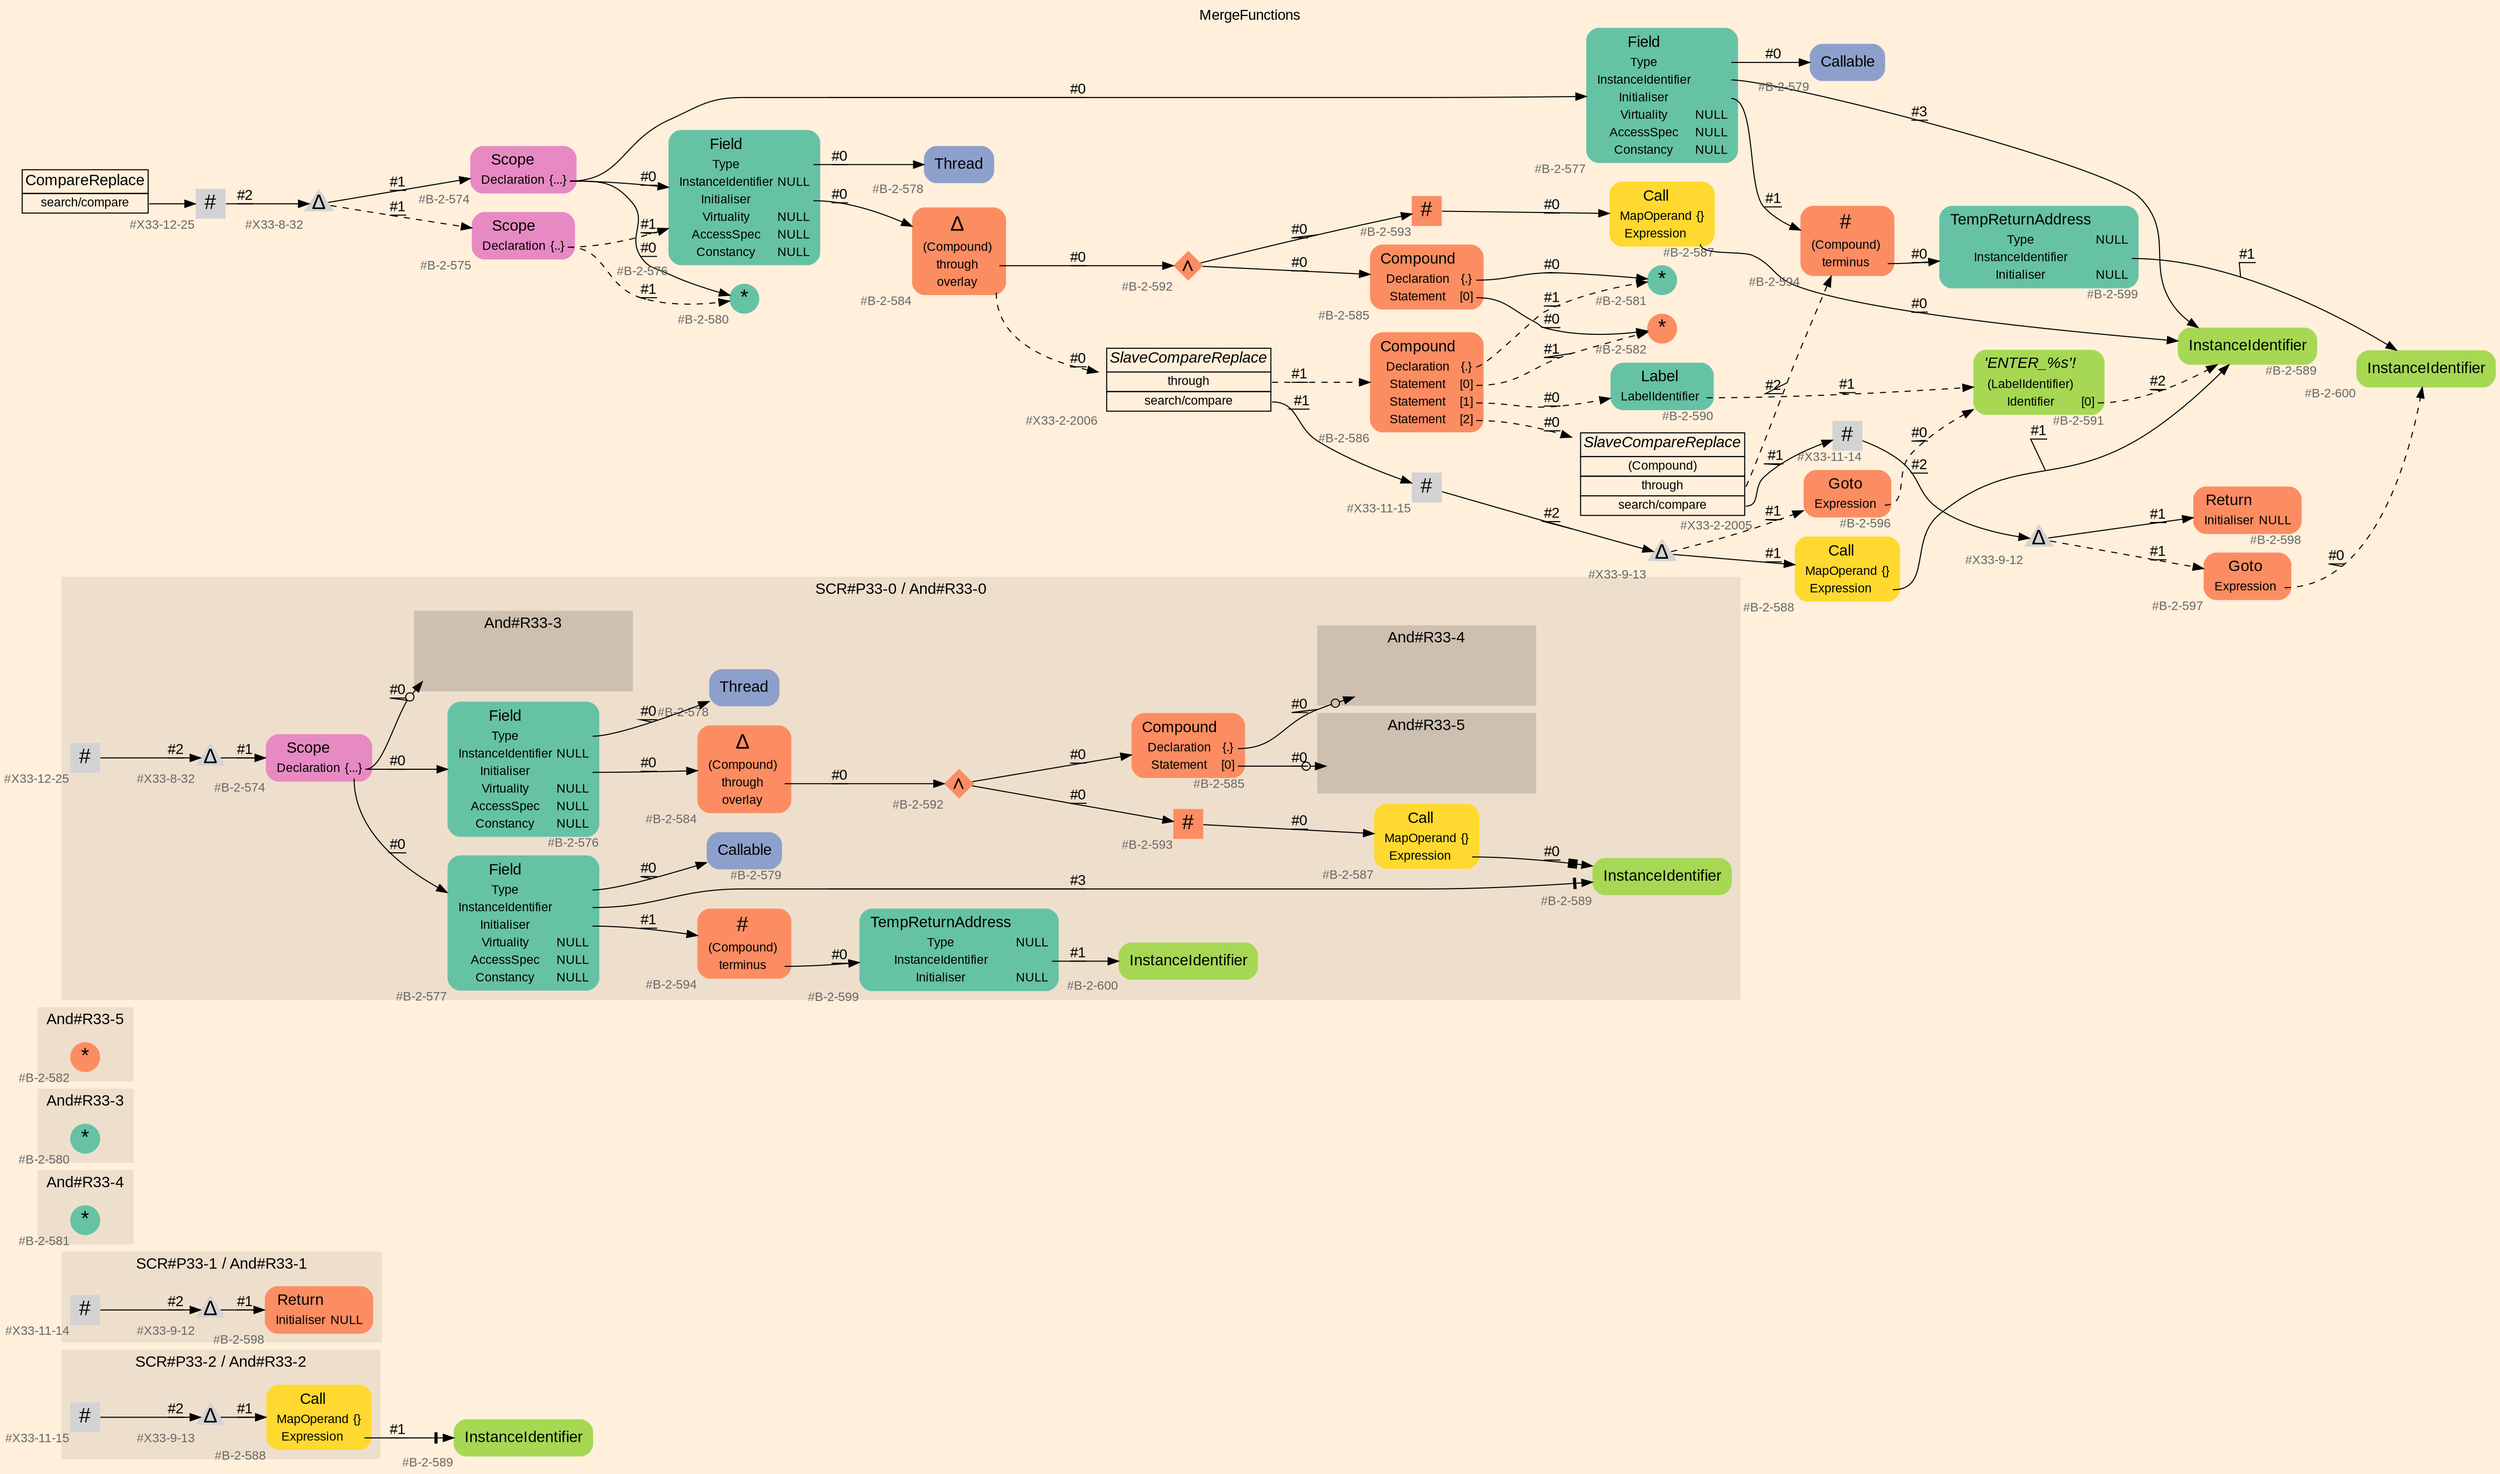 digraph "MergeFunctions" {
label = "MergeFunctions"
labelloc = t
graph [
    rankdir = "LR"
    ranksep = 0.3
    bgcolor = antiquewhite1
    color = black
    fontcolor = black
    fontname = "Arial"
];
node [
    fontname = "Arial"
];
edge [
    fontname = "Arial"
];

// -------------------- figure And#R33-2 --------------------
// -------- region And#R33-2 ----------
subgraph "clusterAnd#R33-2" {
    label = "SCR#P33-2 / And#R33-2"
    style = "filled"
    color = antiquewhite2
    fontsize = "15"
    // -------- block And#R33-2/#X33-11-15 ----------
    "And#R33-2/#X33-11-15" [
        xlabel = "#X33-11-15"
        fontsize = "12"
        fontcolor = grey40
        shape = "square"
        label = <<FONT COLOR="black" POINT-SIZE="20">#</FONT>>
        style = "filled"
        penwidth = 0.0
        fixedsize = true
        width = 0.4
        height = 0.4
    ];
    
    // -------- block And#R33-2/#X33-9-13 ----------
    "And#R33-2/#X33-9-13" [
        xlabel = "#X33-9-13"
        fontsize = "12"
        fontcolor = grey40
        shape = "triangle"
        label = <<FONT COLOR="black" POINT-SIZE="20">Δ</FONT>>
        style = "filled"
        penwidth = 0.0
        fixedsize = true
        width = 0.4
        height = 0.4
    ];
    
    // -------- block And#R33-2/#B-2-588 ----------
    "And#R33-2/#B-2-588" [
        fillcolor = "/set28/6"
        xlabel = "#B-2-588"
        fontsize = "12"
        fontcolor = grey40
        shape = "plaintext"
        label = <<TABLE BORDER="0" CELLBORDER="0" CELLSPACING="0">
         <TR><TD><FONT COLOR="black" POINT-SIZE="15">Call</FONT></TD></TR>
         <TR><TD><FONT COLOR="black" POINT-SIZE="12">MapOperand</FONT></TD><TD PORT="port0"><FONT COLOR="black" POINT-SIZE="12">{}</FONT></TD></TR>
         <TR><TD><FONT COLOR="black" POINT-SIZE="12">Expression</FONT></TD><TD PORT="port1"></TD></TR>
        </TABLE>>
        style = "rounded,filled"
    ];
    
}

// -------- block And#R33-2/#B-2-589 ----------
"And#R33-2/#B-2-589" [
    fillcolor = "/set28/5"
    xlabel = "#B-2-589"
    fontsize = "12"
    fontcolor = grey40
    shape = "plaintext"
    label = <<TABLE BORDER="0" CELLBORDER="0" CELLSPACING="0">
     <TR><TD><FONT COLOR="black" POINT-SIZE="15">InstanceIdentifier</FONT></TD></TR>
    </TABLE>>
    style = "rounded,filled"
];

"And#R33-2/#X33-11-15" -> "And#R33-2/#X33-9-13" [
    label = "#2"
    decorate = true
    color = black
    fontcolor = black
];

"And#R33-2/#X33-9-13" -> "And#R33-2/#B-2-588" [
    label = "#1"
    decorate = true
    color = black
    fontcolor = black
];

"And#R33-2/#B-2-588":port1 -> "And#R33-2/#B-2-589" [
    arrowhead="normalnonetee"
    label = "#1"
    decorate = true
    color = black
    fontcolor = black
];


// -------------------- figure And#R33-1 --------------------
// -------- region And#R33-1 ----------
subgraph "clusterAnd#R33-1" {
    label = "SCR#P33-1 / And#R33-1"
    style = "filled"
    color = antiquewhite2
    fontsize = "15"
    // -------- block And#R33-1/#X33-11-14 ----------
    "And#R33-1/#X33-11-14" [
        xlabel = "#X33-11-14"
        fontsize = "12"
        fontcolor = grey40
        shape = "square"
        label = <<FONT COLOR="black" POINT-SIZE="20">#</FONT>>
        style = "filled"
        penwidth = 0.0
        fixedsize = true
        width = 0.4
        height = 0.4
    ];
    
    // -------- block And#R33-1/#B-2-598 ----------
    "And#R33-1/#B-2-598" [
        fillcolor = "/set28/2"
        xlabel = "#B-2-598"
        fontsize = "12"
        fontcolor = grey40
        shape = "plaintext"
        label = <<TABLE BORDER="0" CELLBORDER="0" CELLSPACING="0">
         <TR><TD><FONT COLOR="black" POINT-SIZE="15">Return</FONT></TD></TR>
         <TR><TD><FONT COLOR="black" POINT-SIZE="12">Initialiser</FONT></TD><TD PORT="port0"><FONT COLOR="black" POINT-SIZE="12">NULL</FONT></TD></TR>
        </TABLE>>
        style = "rounded,filled"
    ];
    
    // -------- block And#R33-1/#X33-9-12 ----------
    "And#R33-1/#X33-9-12" [
        xlabel = "#X33-9-12"
        fontsize = "12"
        fontcolor = grey40
        shape = "triangle"
        label = <<FONT COLOR="black" POINT-SIZE="20">Δ</FONT>>
        style = "filled"
        penwidth = 0.0
        fixedsize = true
        width = 0.4
        height = 0.4
    ];
    
}

"And#R33-1/#X33-11-14" -> "And#R33-1/#X33-9-12" [
    label = "#2"
    decorate = true
    color = black
    fontcolor = black
];

"And#R33-1/#X33-9-12" -> "And#R33-1/#B-2-598" [
    label = "#1"
    decorate = true
    color = black
    fontcolor = black
];


// -------------------- figure And#R33-4 --------------------
// -------- region And#R33-4 ----------
subgraph "clusterAnd#R33-4" {
    label = "And#R33-4"
    style = "filled"
    color = antiquewhite2
    fontsize = "15"
    // -------- block And#R33-4/#B-2-581 ----------
    "And#R33-4/#B-2-581" [
        fillcolor = "/set28/1"
        xlabel = "#B-2-581"
        fontsize = "12"
        fontcolor = grey40
        shape = "circle"
        label = <<FONT COLOR="black" POINT-SIZE="20">*</FONT>>
        style = "filled"
        penwidth = 0.0
        fixedsize = true
        width = 0.4
        height = 0.4
    ];
    
}


// -------------------- figure And#R33-3 --------------------
// -------- region And#R33-3 ----------
subgraph "clusterAnd#R33-3" {
    label = "And#R33-3"
    style = "filled"
    color = antiquewhite2
    fontsize = "15"
    // -------- block And#R33-3/#B-2-580 ----------
    "And#R33-3/#B-2-580" [
        fillcolor = "/set28/1"
        xlabel = "#B-2-580"
        fontsize = "12"
        fontcolor = grey40
        shape = "circle"
        label = <<FONT COLOR="black" POINT-SIZE="20">*</FONT>>
        style = "filled"
        penwidth = 0.0
        fixedsize = true
        width = 0.4
        height = 0.4
    ];
    
}


// -------------------- figure And#R33-5 --------------------
// -------- region And#R33-5 ----------
subgraph "clusterAnd#R33-5" {
    label = "And#R33-5"
    style = "filled"
    color = antiquewhite2
    fontsize = "15"
    // -------- block And#R33-5/#B-2-582 ----------
    "And#R33-5/#B-2-582" [
        fillcolor = "/set28/2"
        xlabel = "#B-2-582"
        fontsize = "12"
        fontcolor = grey40
        shape = "circle"
        label = <<FONT COLOR="black" POINT-SIZE="20">*</FONT>>
        style = "filled"
        penwidth = 0.0
        fixedsize = true
        width = 0.4
        height = 0.4
    ];
    
}


// -------------------- figure And#R33-0 --------------------
// -------- region And#R33-0 ----------
subgraph "clusterAnd#R33-0" {
    label = "SCR#P33-0 / And#R33-0"
    style = "filled"
    color = antiquewhite2
    fontsize = "15"
    // -------- block And#R33-0/#B-2-584 ----------
    "And#R33-0/#B-2-584" [
        fillcolor = "/set28/2"
        xlabel = "#B-2-584"
        fontsize = "12"
        fontcolor = grey40
        shape = "plaintext"
        label = <<TABLE BORDER="0" CELLBORDER="0" CELLSPACING="0">
         <TR><TD><FONT COLOR="black" POINT-SIZE="20">Δ</FONT></TD></TR>
         <TR><TD><FONT COLOR="black" POINT-SIZE="12">(Compound)</FONT></TD><TD PORT="port0"></TD></TR>
         <TR><TD><FONT COLOR="black" POINT-SIZE="12">through</FONT></TD><TD PORT="port1"></TD></TR>
         <TR><TD><FONT COLOR="black" POINT-SIZE="12">overlay</FONT></TD><TD PORT="port2"></TD></TR>
        </TABLE>>
        style = "rounded,filled"
    ];
    
    // -------- block And#R33-0/#X33-12-25 ----------
    "And#R33-0/#X33-12-25" [
        xlabel = "#X33-12-25"
        fontsize = "12"
        fontcolor = grey40
        shape = "square"
        label = <<FONT COLOR="black" POINT-SIZE="20">#</FONT>>
        style = "filled"
        penwidth = 0.0
        fixedsize = true
        width = 0.4
        height = 0.4
    ];
    
    // -------- block And#R33-0/#B-2-578 ----------
    "And#R33-0/#B-2-578" [
        fillcolor = "/set28/3"
        xlabel = "#B-2-578"
        fontsize = "12"
        fontcolor = grey40
        shape = "plaintext"
        label = <<TABLE BORDER="0" CELLBORDER="0" CELLSPACING="0">
         <TR><TD><FONT COLOR="black" POINT-SIZE="15">Thread</FONT></TD></TR>
        </TABLE>>
        style = "rounded,filled"
    ];
    
    // -------- block And#R33-0/#B-2-574 ----------
    "And#R33-0/#B-2-574" [
        fillcolor = "/set28/4"
        xlabel = "#B-2-574"
        fontsize = "12"
        fontcolor = grey40
        shape = "plaintext"
        label = <<TABLE BORDER="0" CELLBORDER="0" CELLSPACING="0">
         <TR><TD><FONT COLOR="black" POINT-SIZE="15">Scope</FONT></TD></TR>
         <TR><TD><FONT COLOR="black" POINT-SIZE="12">Declaration</FONT></TD><TD PORT="port0"><FONT COLOR="black" POINT-SIZE="12">{...}</FONT></TD></TR>
        </TABLE>>
        style = "rounded,filled"
    ];
    
    // -------- block And#R33-0/#B-2-577 ----------
    "And#R33-0/#B-2-577" [
        fillcolor = "/set28/1"
        xlabel = "#B-2-577"
        fontsize = "12"
        fontcolor = grey40
        shape = "plaintext"
        label = <<TABLE BORDER="0" CELLBORDER="0" CELLSPACING="0">
         <TR><TD><FONT COLOR="black" POINT-SIZE="15">Field</FONT></TD></TR>
         <TR><TD><FONT COLOR="black" POINT-SIZE="12">Type</FONT></TD><TD PORT="port0"></TD></TR>
         <TR><TD><FONT COLOR="black" POINT-SIZE="12">InstanceIdentifier</FONT></TD><TD PORT="port1"></TD></TR>
         <TR><TD><FONT COLOR="black" POINT-SIZE="12">Initialiser</FONT></TD><TD PORT="port2"></TD></TR>
         <TR><TD><FONT COLOR="black" POINT-SIZE="12">Virtuality</FONT></TD><TD PORT="port3"><FONT COLOR="black" POINT-SIZE="12">NULL</FONT></TD></TR>
         <TR><TD><FONT COLOR="black" POINT-SIZE="12">AccessSpec</FONT></TD><TD PORT="port4"><FONT COLOR="black" POINT-SIZE="12">NULL</FONT></TD></TR>
         <TR><TD><FONT COLOR="black" POINT-SIZE="12">Constancy</FONT></TD><TD PORT="port5"><FONT COLOR="black" POINT-SIZE="12">NULL</FONT></TD></TR>
        </TABLE>>
        style = "rounded,filled"
    ];
    
    // -------- block And#R33-0/#B-2-593 ----------
    "And#R33-0/#B-2-593" [
        fillcolor = "/set28/2"
        xlabel = "#B-2-593"
        fontsize = "12"
        fontcolor = grey40
        shape = "square"
        label = <<FONT COLOR="black" POINT-SIZE="20">#</FONT>>
        style = "filled"
        penwidth = 0.0
        fixedsize = true
        width = 0.4
        height = 0.4
    ];
    
    // -------- block And#R33-0/#B-2-600 ----------
    "And#R33-0/#B-2-600" [
        fillcolor = "/set28/5"
        xlabel = "#B-2-600"
        fontsize = "12"
        fontcolor = grey40
        shape = "plaintext"
        label = <<TABLE BORDER="0" CELLBORDER="0" CELLSPACING="0">
         <TR><TD><FONT COLOR="black" POINT-SIZE="15">InstanceIdentifier</FONT></TD></TR>
        </TABLE>>
        style = "rounded,filled"
    ];
    
    // -------- block And#R33-0/#B-2-599 ----------
    "And#R33-0/#B-2-599" [
        fillcolor = "/set28/1"
        xlabel = "#B-2-599"
        fontsize = "12"
        fontcolor = grey40
        shape = "plaintext"
        label = <<TABLE BORDER="0" CELLBORDER="0" CELLSPACING="0">
         <TR><TD><FONT COLOR="black" POINT-SIZE="15">TempReturnAddress</FONT></TD></TR>
         <TR><TD><FONT COLOR="black" POINT-SIZE="12">Type</FONT></TD><TD PORT="port0"><FONT COLOR="black" POINT-SIZE="12">NULL</FONT></TD></TR>
         <TR><TD><FONT COLOR="black" POINT-SIZE="12">InstanceIdentifier</FONT></TD><TD PORT="port1"></TD></TR>
         <TR><TD><FONT COLOR="black" POINT-SIZE="12">Initialiser</FONT></TD><TD PORT="port2"><FONT COLOR="black" POINT-SIZE="12">NULL</FONT></TD></TR>
        </TABLE>>
        style = "rounded,filled"
    ];
    
    // -------- block And#R33-0/#B-2-587 ----------
    "And#R33-0/#B-2-587" [
        fillcolor = "/set28/6"
        xlabel = "#B-2-587"
        fontsize = "12"
        fontcolor = grey40
        shape = "plaintext"
        label = <<TABLE BORDER="0" CELLBORDER="0" CELLSPACING="0">
         <TR><TD><FONT COLOR="black" POINT-SIZE="15">Call</FONT></TD></TR>
         <TR><TD><FONT COLOR="black" POINT-SIZE="12">MapOperand</FONT></TD><TD PORT="port0"><FONT COLOR="black" POINT-SIZE="12">{}</FONT></TD></TR>
         <TR><TD><FONT COLOR="black" POINT-SIZE="12">Expression</FONT></TD><TD PORT="port1"></TD></TR>
        </TABLE>>
        style = "rounded,filled"
    ];
    
    // -------- block And#R33-0/#B-2-592 ----------
    "And#R33-0/#B-2-592" [
        fillcolor = "/set28/2"
        xlabel = "#B-2-592"
        fontsize = "12"
        fontcolor = grey40
        shape = "diamond"
        label = <<FONT COLOR="black" POINT-SIZE="20">∧</FONT>>
        style = "filled"
        penwidth = 0.0
        fixedsize = true
        width = 0.4
        height = 0.4
    ];
    
    // -------- block And#R33-0/#B-2-594 ----------
    "And#R33-0/#B-2-594" [
        fillcolor = "/set28/2"
        xlabel = "#B-2-594"
        fontsize = "12"
        fontcolor = grey40
        shape = "plaintext"
        label = <<TABLE BORDER="0" CELLBORDER="0" CELLSPACING="0">
         <TR><TD><FONT COLOR="black" POINT-SIZE="20">#</FONT></TD></TR>
         <TR><TD><FONT COLOR="black" POINT-SIZE="12">(Compound)</FONT></TD><TD PORT="port0"></TD></TR>
         <TR><TD><FONT COLOR="black" POINT-SIZE="12">terminus</FONT></TD><TD PORT="port1"></TD></TR>
        </TABLE>>
        style = "rounded,filled"
    ];
    
    // -------- block And#R33-0/#B-2-576 ----------
    "And#R33-0/#B-2-576" [
        fillcolor = "/set28/1"
        xlabel = "#B-2-576"
        fontsize = "12"
        fontcolor = grey40
        shape = "plaintext"
        label = <<TABLE BORDER="0" CELLBORDER="0" CELLSPACING="0">
         <TR><TD><FONT COLOR="black" POINT-SIZE="15">Field</FONT></TD></TR>
         <TR><TD><FONT COLOR="black" POINT-SIZE="12">Type</FONT></TD><TD PORT="port0"></TD></TR>
         <TR><TD><FONT COLOR="black" POINT-SIZE="12">InstanceIdentifier</FONT></TD><TD PORT="port1"><FONT COLOR="black" POINT-SIZE="12">NULL</FONT></TD></TR>
         <TR><TD><FONT COLOR="black" POINT-SIZE="12">Initialiser</FONT></TD><TD PORT="port2"></TD></TR>
         <TR><TD><FONT COLOR="black" POINT-SIZE="12">Virtuality</FONT></TD><TD PORT="port3"><FONT COLOR="black" POINT-SIZE="12">NULL</FONT></TD></TR>
         <TR><TD><FONT COLOR="black" POINT-SIZE="12">AccessSpec</FONT></TD><TD PORT="port4"><FONT COLOR="black" POINT-SIZE="12">NULL</FONT></TD></TR>
         <TR><TD><FONT COLOR="black" POINT-SIZE="12">Constancy</FONT></TD><TD PORT="port5"><FONT COLOR="black" POINT-SIZE="12">NULL</FONT></TD></TR>
        </TABLE>>
        style = "rounded,filled"
    ];
    
    // -------- block And#R33-0/#X33-8-32 ----------
    "And#R33-0/#X33-8-32" [
        xlabel = "#X33-8-32"
        fontsize = "12"
        fontcolor = grey40
        shape = "triangle"
        label = <<FONT COLOR="black" POINT-SIZE="20">Δ</FONT>>
        style = "filled"
        penwidth = 0.0
        fixedsize = true
        width = 0.4
        height = 0.4
    ];
    
    // -------- block And#R33-0/#B-2-585 ----------
    "And#R33-0/#B-2-585" [
        fillcolor = "/set28/2"
        xlabel = "#B-2-585"
        fontsize = "12"
        fontcolor = grey40
        shape = "plaintext"
        label = <<TABLE BORDER="0" CELLBORDER="0" CELLSPACING="0">
         <TR><TD><FONT COLOR="black" POINT-SIZE="15">Compound</FONT></TD></TR>
         <TR><TD><FONT COLOR="black" POINT-SIZE="12">Declaration</FONT></TD><TD PORT="port0"><FONT COLOR="black" POINT-SIZE="12">{.}</FONT></TD></TR>
         <TR><TD><FONT COLOR="black" POINT-SIZE="12">Statement</FONT></TD><TD PORT="port1"><FONT COLOR="black" POINT-SIZE="12">[0]</FONT></TD></TR>
        </TABLE>>
        style = "rounded,filled"
    ];
    
    // -------- block And#R33-0/#B-2-589 ----------
    "And#R33-0/#B-2-589" [
        fillcolor = "/set28/5"
        xlabel = "#B-2-589"
        fontsize = "12"
        fontcolor = grey40
        shape = "plaintext"
        label = <<TABLE BORDER="0" CELLBORDER="0" CELLSPACING="0">
         <TR><TD><FONT COLOR="black" POINT-SIZE="15">InstanceIdentifier</FONT></TD></TR>
        </TABLE>>
        style = "rounded,filled"
    ];
    
    // -------- block And#R33-0/#B-2-579 ----------
    "And#R33-0/#B-2-579" [
        fillcolor = "/set28/3"
        xlabel = "#B-2-579"
        fontsize = "12"
        fontcolor = grey40
        shape = "plaintext"
        label = <<TABLE BORDER="0" CELLBORDER="0" CELLSPACING="0">
         <TR><TD><FONT COLOR="black" POINT-SIZE="15">Callable</FONT></TD></TR>
        </TABLE>>
        style = "rounded,filled"
    ];
    
    // -------- region And#R33-0/And#R33-3 ----------
    subgraph "clusterAnd#R33-0/And#R33-3" {
        label = "And#R33-3"
        style = "filled"
        color = antiquewhite3
        fontsize = "15"
        // -------- block And#R33-0/And#R33-3/#B-2-580 ----------
        "And#R33-0/And#R33-3/#B-2-580" [
            fillcolor = "/set28/1"
            xlabel = "#B-2-580"
            fontsize = "12"
            fontcolor = grey40
            shape = "none"
            style = "invisible"
        ];
        
    }
    
    // -------- region And#R33-0/And#R33-4 ----------
    subgraph "clusterAnd#R33-0/And#R33-4" {
        label = "And#R33-4"
        style = "filled"
        color = antiquewhite3
        fontsize = "15"
        // -------- block And#R33-0/And#R33-4/#B-2-581 ----------
        "And#R33-0/And#R33-4/#B-2-581" [
            fillcolor = "/set28/1"
            xlabel = "#B-2-581"
            fontsize = "12"
            fontcolor = grey40
            shape = "none"
            style = "invisible"
        ];
        
    }
    
    // -------- region And#R33-0/And#R33-5 ----------
    subgraph "clusterAnd#R33-0/And#R33-5" {
        label = "And#R33-5"
        style = "filled"
        color = antiquewhite3
        fontsize = "15"
        // -------- block And#R33-0/And#R33-5/#B-2-582 ----------
        "And#R33-0/And#R33-5/#B-2-582" [
            fillcolor = "/set28/2"
            xlabel = "#B-2-582"
            fontsize = "12"
            fontcolor = grey40
            shape = "none"
            style = "invisible"
        ];
        
    }
    
}

"And#R33-0/#B-2-584":port1 -> "And#R33-0/#B-2-592" [
    label = "#0"
    decorate = true
    color = black
    fontcolor = black
];

"And#R33-0/#X33-12-25" -> "And#R33-0/#X33-8-32" [
    label = "#2"
    decorate = true
    color = black
    fontcolor = black
];

"And#R33-0/#B-2-574":port0 -> "And#R33-0/And#R33-3/#B-2-580" [
    arrowhead="normalnoneodot"
    label = "#0"
    decorate = true
    color = black
    fontcolor = black
];

"And#R33-0/#B-2-574":port0 -> "And#R33-0/#B-2-576" [
    label = "#0"
    decorate = true
    color = black
    fontcolor = black
];

"And#R33-0/#B-2-574":port0 -> "And#R33-0/#B-2-577" [
    label = "#0"
    decorate = true
    color = black
    fontcolor = black
];

"And#R33-0/#B-2-577":port0 -> "And#R33-0/#B-2-579" [
    label = "#0"
    decorate = true
    color = black
    fontcolor = black
];

"And#R33-0/#B-2-577":port1 -> "And#R33-0/#B-2-589" [
    arrowhead="normalnonetee"
    label = "#3"
    decorate = true
    color = black
    fontcolor = black
];

"And#R33-0/#B-2-577":port2 -> "And#R33-0/#B-2-594" [
    label = "#1"
    decorate = true
    color = black
    fontcolor = black
];

"And#R33-0/#B-2-593" -> "And#R33-0/#B-2-587" [
    label = "#0"
    decorate = true
    color = black
    fontcolor = black
];

"And#R33-0/#B-2-599":port1 -> "And#R33-0/#B-2-600" [
    label = "#1"
    decorate = true
    color = black
    fontcolor = black
];

"And#R33-0/#B-2-587":port1 -> "And#R33-0/#B-2-589" [
    arrowhead="normalnonebox"
    label = "#0"
    decorate = true
    color = black
    fontcolor = black
];

"And#R33-0/#B-2-592" -> "And#R33-0/#B-2-585" [
    label = "#0"
    decorate = true
    color = black
    fontcolor = black
];

"And#R33-0/#B-2-592" -> "And#R33-0/#B-2-593" [
    label = "#0"
    decorate = true
    color = black
    fontcolor = black
];

"And#R33-0/#B-2-594":port1 -> "And#R33-0/#B-2-599" [
    label = "#0"
    decorate = true
    color = black
    fontcolor = black
];

"And#R33-0/#B-2-576":port0 -> "And#R33-0/#B-2-578" [
    label = "#0"
    decorate = true
    color = black
    fontcolor = black
];

"And#R33-0/#B-2-576":port2 -> "And#R33-0/#B-2-584" [
    label = "#0"
    decorate = true
    color = black
    fontcolor = black
];

"And#R33-0/#X33-8-32" -> "And#R33-0/#B-2-574" [
    label = "#1"
    decorate = true
    color = black
    fontcolor = black
];

"And#R33-0/#B-2-585":port0 -> "And#R33-0/And#R33-4/#B-2-581" [
    arrowhead="normalnoneodot"
    label = "#0"
    decorate = true
    color = black
    fontcolor = black
];

"And#R33-0/#B-2-585":port1 -> "And#R33-0/And#R33-5/#B-2-582" [
    arrowhead="normalnoneodot"
    label = "#0"
    decorate = true
    color = black
    fontcolor = black
];


// -------------------- transformation figure --------------------
// -------- block CR#X33-10-33 ----------
"CR#X33-10-33" [
    fillcolor = antiquewhite1
    fontsize = "12"
    fontcolor = grey40
    shape = "plaintext"
    label = <<TABLE BORDER="0" CELLBORDER="1" CELLSPACING="0">
     <TR><TD><FONT COLOR="black" POINT-SIZE="15">CompareReplace</FONT></TD></TR>
     <TR><TD PORT="port0"><FONT COLOR="black" POINT-SIZE="12">search/compare</FONT></TD></TR>
    </TABLE>>
    style = "filled"
    color = black
];

// -------- block #X33-12-25 ----------
"#X33-12-25" [
    xlabel = "#X33-12-25"
    fontsize = "12"
    fontcolor = grey40
    shape = "square"
    label = <<FONT COLOR="black" POINT-SIZE="20">#</FONT>>
    style = "filled"
    penwidth = 0.0
    fixedsize = true
    width = 0.4
    height = 0.4
];

// -------- block #X33-8-32 ----------
"#X33-8-32" [
    xlabel = "#X33-8-32"
    fontsize = "12"
    fontcolor = grey40
    shape = "triangle"
    label = <<FONT COLOR="black" POINT-SIZE="20">Δ</FONT>>
    style = "filled"
    penwidth = 0.0
    fixedsize = true
    width = 0.4
    height = 0.4
];

// -------- block #B-2-574 ----------
"#B-2-574" [
    fillcolor = "/set28/4"
    xlabel = "#B-2-574"
    fontsize = "12"
    fontcolor = grey40
    shape = "plaintext"
    label = <<TABLE BORDER="0" CELLBORDER="0" CELLSPACING="0">
     <TR><TD><FONT COLOR="black" POINT-SIZE="15">Scope</FONT></TD></TR>
     <TR><TD><FONT COLOR="black" POINT-SIZE="12">Declaration</FONT></TD><TD PORT="port0"><FONT COLOR="black" POINT-SIZE="12">{...}</FONT></TD></TR>
    </TABLE>>
    style = "rounded,filled"
];

// -------- block #B-2-580 ----------
"#B-2-580" [
    fillcolor = "/set28/1"
    xlabel = "#B-2-580"
    fontsize = "12"
    fontcolor = grey40
    shape = "circle"
    label = <<FONT COLOR="black" POINT-SIZE="20">*</FONT>>
    style = "filled"
    penwidth = 0.0
    fixedsize = true
    width = 0.4
    height = 0.4
];

// -------- block #B-2-576 ----------
"#B-2-576" [
    fillcolor = "/set28/1"
    xlabel = "#B-2-576"
    fontsize = "12"
    fontcolor = grey40
    shape = "plaintext"
    label = <<TABLE BORDER="0" CELLBORDER="0" CELLSPACING="0">
     <TR><TD><FONT COLOR="black" POINT-SIZE="15">Field</FONT></TD></TR>
     <TR><TD><FONT COLOR="black" POINT-SIZE="12">Type</FONT></TD><TD PORT="port0"></TD></TR>
     <TR><TD><FONT COLOR="black" POINT-SIZE="12">InstanceIdentifier</FONT></TD><TD PORT="port1"><FONT COLOR="black" POINT-SIZE="12">NULL</FONT></TD></TR>
     <TR><TD><FONT COLOR="black" POINT-SIZE="12">Initialiser</FONT></TD><TD PORT="port2"></TD></TR>
     <TR><TD><FONT COLOR="black" POINT-SIZE="12">Virtuality</FONT></TD><TD PORT="port3"><FONT COLOR="black" POINT-SIZE="12">NULL</FONT></TD></TR>
     <TR><TD><FONT COLOR="black" POINT-SIZE="12">AccessSpec</FONT></TD><TD PORT="port4"><FONT COLOR="black" POINT-SIZE="12">NULL</FONT></TD></TR>
     <TR><TD><FONT COLOR="black" POINT-SIZE="12">Constancy</FONT></TD><TD PORT="port5"><FONT COLOR="black" POINT-SIZE="12">NULL</FONT></TD></TR>
    </TABLE>>
    style = "rounded,filled"
];

// -------- block #B-2-578 ----------
"#B-2-578" [
    fillcolor = "/set28/3"
    xlabel = "#B-2-578"
    fontsize = "12"
    fontcolor = grey40
    shape = "plaintext"
    label = <<TABLE BORDER="0" CELLBORDER="0" CELLSPACING="0">
     <TR><TD><FONT COLOR="black" POINT-SIZE="15">Thread</FONT></TD></TR>
    </TABLE>>
    style = "rounded,filled"
];

// -------- block #B-2-584 ----------
"#B-2-584" [
    fillcolor = "/set28/2"
    xlabel = "#B-2-584"
    fontsize = "12"
    fontcolor = grey40
    shape = "plaintext"
    label = <<TABLE BORDER="0" CELLBORDER="0" CELLSPACING="0">
     <TR><TD><FONT COLOR="black" POINT-SIZE="20">Δ</FONT></TD></TR>
     <TR><TD><FONT COLOR="black" POINT-SIZE="12">(Compound)</FONT></TD><TD PORT="port0"></TD></TR>
     <TR><TD><FONT COLOR="black" POINT-SIZE="12">through</FONT></TD><TD PORT="port1"></TD></TR>
     <TR><TD><FONT COLOR="black" POINT-SIZE="12">overlay</FONT></TD><TD PORT="port2"></TD></TR>
    </TABLE>>
    style = "rounded,filled"
];

// -------- block #B-2-592 ----------
"#B-2-592" [
    fillcolor = "/set28/2"
    xlabel = "#B-2-592"
    fontsize = "12"
    fontcolor = grey40
    shape = "diamond"
    label = <<FONT COLOR="black" POINT-SIZE="20">∧</FONT>>
    style = "filled"
    penwidth = 0.0
    fixedsize = true
    width = 0.4
    height = 0.4
];

// -------- block #B-2-585 ----------
"#B-2-585" [
    fillcolor = "/set28/2"
    xlabel = "#B-2-585"
    fontsize = "12"
    fontcolor = grey40
    shape = "plaintext"
    label = <<TABLE BORDER="0" CELLBORDER="0" CELLSPACING="0">
     <TR><TD><FONT COLOR="black" POINT-SIZE="15">Compound</FONT></TD></TR>
     <TR><TD><FONT COLOR="black" POINT-SIZE="12">Declaration</FONT></TD><TD PORT="port0"><FONT COLOR="black" POINT-SIZE="12">{.}</FONT></TD></TR>
     <TR><TD><FONT COLOR="black" POINT-SIZE="12">Statement</FONT></TD><TD PORT="port1"><FONT COLOR="black" POINT-SIZE="12">[0]</FONT></TD></TR>
    </TABLE>>
    style = "rounded,filled"
];

// -------- block #B-2-581 ----------
"#B-2-581" [
    fillcolor = "/set28/1"
    xlabel = "#B-2-581"
    fontsize = "12"
    fontcolor = grey40
    shape = "circle"
    label = <<FONT COLOR="black" POINT-SIZE="20">*</FONT>>
    style = "filled"
    penwidth = 0.0
    fixedsize = true
    width = 0.4
    height = 0.4
];

// -------- block #B-2-582 ----------
"#B-2-582" [
    fillcolor = "/set28/2"
    xlabel = "#B-2-582"
    fontsize = "12"
    fontcolor = grey40
    shape = "circle"
    label = <<FONT COLOR="black" POINT-SIZE="20">*</FONT>>
    style = "filled"
    penwidth = 0.0
    fixedsize = true
    width = 0.4
    height = 0.4
];

// -------- block #B-2-593 ----------
"#B-2-593" [
    fillcolor = "/set28/2"
    xlabel = "#B-2-593"
    fontsize = "12"
    fontcolor = grey40
    shape = "square"
    label = <<FONT COLOR="black" POINT-SIZE="20">#</FONT>>
    style = "filled"
    penwidth = 0.0
    fixedsize = true
    width = 0.4
    height = 0.4
];

// -------- block #B-2-587 ----------
"#B-2-587" [
    fillcolor = "/set28/6"
    xlabel = "#B-2-587"
    fontsize = "12"
    fontcolor = grey40
    shape = "plaintext"
    label = <<TABLE BORDER="0" CELLBORDER="0" CELLSPACING="0">
     <TR><TD><FONT COLOR="black" POINT-SIZE="15">Call</FONT></TD></TR>
     <TR><TD><FONT COLOR="black" POINT-SIZE="12">MapOperand</FONT></TD><TD PORT="port0"><FONT COLOR="black" POINT-SIZE="12">{}</FONT></TD></TR>
     <TR><TD><FONT COLOR="black" POINT-SIZE="12">Expression</FONT></TD><TD PORT="port1"></TD></TR>
    </TABLE>>
    style = "rounded,filled"
];

// -------- block #B-2-589 ----------
"#B-2-589" [
    fillcolor = "/set28/5"
    xlabel = "#B-2-589"
    fontsize = "12"
    fontcolor = grey40
    shape = "plaintext"
    label = <<TABLE BORDER="0" CELLBORDER="0" CELLSPACING="0">
     <TR><TD><FONT COLOR="black" POINT-SIZE="15">InstanceIdentifier</FONT></TD></TR>
    </TABLE>>
    style = "rounded,filled"
];

// -------- block #X33-2-2006 ----------
"#X33-2-2006" [
    fillcolor = antiquewhite1
    xlabel = "#X33-2-2006"
    fontsize = "12"
    fontcolor = grey40
    shape = "plaintext"
    label = <<TABLE BORDER="0" CELLBORDER="1" CELLSPACING="0">
     <TR><TD><FONT COLOR="black" POINT-SIZE="15"><I>SlaveCompareReplace</I></FONT></TD></TR>
     <TR><TD PORT="port0"><FONT COLOR="black" POINT-SIZE="12">through</FONT></TD></TR>
     <TR><TD PORT="port1"><FONT COLOR="black" POINT-SIZE="12">search/compare</FONT></TD></TR>
    </TABLE>>
    style = "filled"
    color = black
];

// -------- block #B-2-586 ----------
"#B-2-586" [
    fillcolor = "/set28/2"
    xlabel = "#B-2-586"
    fontsize = "12"
    fontcolor = grey40
    shape = "plaintext"
    label = <<TABLE BORDER="0" CELLBORDER="0" CELLSPACING="0">
     <TR><TD><FONT COLOR="black" POINT-SIZE="15">Compound</FONT></TD></TR>
     <TR><TD><FONT COLOR="black" POINT-SIZE="12">Declaration</FONT></TD><TD PORT="port0"><FONT COLOR="black" POINT-SIZE="12">{.}</FONT></TD></TR>
     <TR><TD><FONT COLOR="black" POINT-SIZE="12">Statement</FONT></TD><TD PORT="port1"><FONT COLOR="black" POINT-SIZE="12">[0]</FONT></TD></TR>
     <TR><TD><FONT COLOR="black" POINT-SIZE="12">Statement</FONT></TD><TD PORT="port2"><FONT COLOR="black" POINT-SIZE="12">[1]</FONT></TD></TR>
     <TR><TD><FONT COLOR="black" POINT-SIZE="12">Statement</FONT></TD><TD PORT="port3"><FONT COLOR="black" POINT-SIZE="12">[2]</FONT></TD></TR>
    </TABLE>>
    style = "rounded,filled"
];

// -------- block #B-2-590 ----------
"#B-2-590" [
    fillcolor = "/set28/1"
    xlabel = "#B-2-590"
    fontsize = "12"
    fontcolor = grey40
    shape = "plaintext"
    label = <<TABLE BORDER="0" CELLBORDER="0" CELLSPACING="0">
     <TR><TD><FONT COLOR="black" POINT-SIZE="15">Label</FONT></TD></TR>
     <TR><TD><FONT COLOR="black" POINT-SIZE="12">LabelIdentifier</FONT></TD><TD PORT="port0"></TD></TR>
    </TABLE>>
    style = "rounded,filled"
];

// -------- block #B-2-591 ----------
"#B-2-591" [
    fillcolor = "/set28/5"
    xlabel = "#B-2-591"
    fontsize = "12"
    fontcolor = grey40
    shape = "plaintext"
    label = <<TABLE BORDER="0" CELLBORDER="0" CELLSPACING="0">
     <TR><TD><FONT COLOR="black" POINT-SIZE="15"><I>'ENTER_%s'!</I></FONT></TD></TR>
     <TR><TD><FONT COLOR="black" POINT-SIZE="12">(LabelIdentifier)</FONT></TD><TD PORT="port0"></TD></TR>
     <TR><TD><FONT COLOR="black" POINT-SIZE="12">Identifier</FONT></TD><TD PORT="port1"><FONT COLOR="black" POINT-SIZE="12">[0]</FONT></TD></TR>
    </TABLE>>
    style = "rounded,filled"
];

// -------- block #X33-2-2005 ----------
"#X33-2-2005" [
    fillcolor = antiquewhite1
    xlabel = "#X33-2-2005"
    fontsize = "12"
    fontcolor = grey40
    shape = "plaintext"
    label = <<TABLE BORDER="0" CELLBORDER="1" CELLSPACING="0">
     <TR><TD><FONT COLOR="black" POINT-SIZE="15"><I>SlaveCompareReplace</I></FONT></TD></TR>
     <TR><TD PORT="port0"><FONT COLOR="black" POINT-SIZE="12">(Compound)</FONT></TD></TR>
     <TR><TD PORT="port1"><FONT COLOR="black" POINT-SIZE="12">through</FONT></TD></TR>
     <TR><TD PORT="port2"><FONT COLOR="black" POINT-SIZE="12">search/compare</FONT></TD></TR>
    </TABLE>>
    style = "filled"
    color = black
];

// -------- block #B-2-594 ----------
"#B-2-594" [
    fillcolor = "/set28/2"
    xlabel = "#B-2-594"
    fontsize = "12"
    fontcolor = grey40
    shape = "plaintext"
    label = <<TABLE BORDER="0" CELLBORDER="0" CELLSPACING="0">
     <TR><TD><FONT COLOR="black" POINT-SIZE="20">#</FONT></TD></TR>
     <TR><TD><FONT COLOR="black" POINT-SIZE="12">(Compound)</FONT></TD><TD PORT="port0"></TD></TR>
     <TR><TD><FONT COLOR="black" POINT-SIZE="12">terminus</FONT></TD><TD PORT="port1"></TD></TR>
    </TABLE>>
    style = "rounded,filled"
];

// -------- block #B-2-599 ----------
"#B-2-599" [
    fillcolor = "/set28/1"
    xlabel = "#B-2-599"
    fontsize = "12"
    fontcolor = grey40
    shape = "plaintext"
    label = <<TABLE BORDER="0" CELLBORDER="0" CELLSPACING="0">
     <TR><TD><FONT COLOR="black" POINT-SIZE="15">TempReturnAddress</FONT></TD></TR>
     <TR><TD><FONT COLOR="black" POINT-SIZE="12">Type</FONT></TD><TD PORT="port0"><FONT COLOR="black" POINT-SIZE="12">NULL</FONT></TD></TR>
     <TR><TD><FONT COLOR="black" POINT-SIZE="12">InstanceIdentifier</FONT></TD><TD PORT="port1"></TD></TR>
     <TR><TD><FONT COLOR="black" POINT-SIZE="12">Initialiser</FONT></TD><TD PORT="port2"><FONT COLOR="black" POINT-SIZE="12">NULL</FONT></TD></TR>
    </TABLE>>
    style = "rounded,filled"
];

// -------- block #B-2-600 ----------
"#B-2-600" [
    fillcolor = "/set28/5"
    xlabel = "#B-2-600"
    fontsize = "12"
    fontcolor = grey40
    shape = "plaintext"
    label = <<TABLE BORDER="0" CELLBORDER="0" CELLSPACING="0">
     <TR><TD><FONT COLOR="black" POINT-SIZE="15">InstanceIdentifier</FONT></TD></TR>
    </TABLE>>
    style = "rounded,filled"
];

// -------- block #X33-11-14 ----------
"#X33-11-14" [
    xlabel = "#X33-11-14"
    fontsize = "12"
    fontcolor = grey40
    shape = "square"
    label = <<FONT COLOR="black" POINT-SIZE="20">#</FONT>>
    style = "filled"
    penwidth = 0.0
    fixedsize = true
    width = 0.4
    height = 0.4
];

// -------- block #X33-9-12 ----------
"#X33-9-12" [
    xlabel = "#X33-9-12"
    fontsize = "12"
    fontcolor = grey40
    shape = "triangle"
    label = <<FONT COLOR="black" POINT-SIZE="20">Δ</FONT>>
    style = "filled"
    penwidth = 0.0
    fixedsize = true
    width = 0.4
    height = 0.4
];

// -------- block #B-2-598 ----------
"#B-2-598" [
    fillcolor = "/set28/2"
    xlabel = "#B-2-598"
    fontsize = "12"
    fontcolor = grey40
    shape = "plaintext"
    label = <<TABLE BORDER="0" CELLBORDER="0" CELLSPACING="0">
     <TR><TD><FONT COLOR="black" POINT-SIZE="15">Return</FONT></TD></TR>
     <TR><TD><FONT COLOR="black" POINT-SIZE="12">Initialiser</FONT></TD><TD PORT="port0"><FONT COLOR="black" POINT-SIZE="12">NULL</FONT></TD></TR>
    </TABLE>>
    style = "rounded,filled"
];

// -------- block #B-2-597 ----------
"#B-2-597" [
    fillcolor = "/set28/2"
    xlabel = "#B-2-597"
    fontsize = "12"
    fontcolor = grey40
    shape = "plaintext"
    label = <<TABLE BORDER="0" CELLBORDER="0" CELLSPACING="0">
     <TR><TD><FONT COLOR="black" POINT-SIZE="15">Goto</FONT></TD></TR>
     <TR><TD><FONT COLOR="black" POINT-SIZE="12">Expression</FONT></TD><TD PORT="port0"></TD></TR>
    </TABLE>>
    style = "rounded,filled"
];

// -------- block #X33-11-15 ----------
"#X33-11-15" [
    xlabel = "#X33-11-15"
    fontsize = "12"
    fontcolor = grey40
    shape = "square"
    label = <<FONT COLOR="black" POINT-SIZE="20">#</FONT>>
    style = "filled"
    penwidth = 0.0
    fixedsize = true
    width = 0.4
    height = 0.4
];

// -------- block #X33-9-13 ----------
"#X33-9-13" [
    xlabel = "#X33-9-13"
    fontsize = "12"
    fontcolor = grey40
    shape = "triangle"
    label = <<FONT COLOR="black" POINT-SIZE="20">Δ</FONT>>
    style = "filled"
    penwidth = 0.0
    fixedsize = true
    width = 0.4
    height = 0.4
];

// -------- block #B-2-588 ----------
"#B-2-588" [
    fillcolor = "/set28/6"
    xlabel = "#B-2-588"
    fontsize = "12"
    fontcolor = grey40
    shape = "plaintext"
    label = <<TABLE BORDER="0" CELLBORDER="0" CELLSPACING="0">
     <TR><TD><FONT COLOR="black" POINT-SIZE="15">Call</FONT></TD></TR>
     <TR><TD><FONT COLOR="black" POINT-SIZE="12">MapOperand</FONT></TD><TD PORT="port0"><FONT COLOR="black" POINT-SIZE="12">{}</FONT></TD></TR>
     <TR><TD><FONT COLOR="black" POINT-SIZE="12">Expression</FONT></TD><TD PORT="port1"></TD></TR>
    </TABLE>>
    style = "rounded,filled"
];

// -------- block #B-2-596 ----------
"#B-2-596" [
    fillcolor = "/set28/2"
    xlabel = "#B-2-596"
    fontsize = "12"
    fontcolor = grey40
    shape = "plaintext"
    label = <<TABLE BORDER="0" CELLBORDER="0" CELLSPACING="0">
     <TR><TD><FONT COLOR="black" POINT-SIZE="15">Goto</FONT></TD></TR>
     <TR><TD><FONT COLOR="black" POINT-SIZE="12">Expression</FONT></TD><TD PORT="port0"></TD></TR>
    </TABLE>>
    style = "rounded,filled"
];

// -------- block #B-2-577 ----------
"#B-2-577" [
    fillcolor = "/set28/1"
    xlabel = "#B-2-577"
    fontsize = "12"
    fontcolor = grey40
    shape = "plaintext"
    label = <<TABLE BORDER="0" CELLBORDER="0" CELLSPACING="0">
     <TR><TD><FONT COLOR="black" POINT-SIZE="15">Field</FONT></TD></TR>
     <TR><TD><FONT COLOR="black" POINT-SIZE="12">Type</FONT></TD><TD PORT="port0"></TD></TR>
     <TR><TD><FONT COLOR="black" POINT-SIZE="12">InstanceIdentifier</FONT></TD><TD PORT="port1"></TD></TR>
     <TR><TD><FONT COLOR="black" POINT-SIZE="12">Initialiser</FONT></TD><TD PORT="port2"></TD></TR>
     <TR><TD><FONT COLOR="black" POINT-SIZE="12">Virtuality</FONT></TD><TD PORT="port3"><FONT COLOR="black" POINT-SIZE="12">NULL</FONT></TD></TR>
     <TR><TD><FONT COLOR="black" POINT-SIZE="12">AccessSpec</FONT></TD><TD PORT="port4"><FONT COLOR="black" POINT-SIZE="12">NULL</FONT></TD></TR>
     <TR><TD><FONT COLOR="black" POINT-SIZE="12">Constancy</FONT></TD><TD PORT="port5"><FONT COLOR="black" POINT-SIZE="12">NULL</FONT></TD></TR>
    </TABLE>>
    style = "rounded,filled"
];

// -------- block #B-2-579 ----------
"#B-2-579" [
    fillcolor = "/set28/3"
    xlabel = "#B-2-579"
    fontsize = "12"
    fontcolor = grey40
    shape = "plaintext"
    label = <<TABLE BORDER="0" CELLBORDER="0" CELLSPACING="0">
     <TR><TD><FONT COLOR="black" POINT-SIZE="15">Callable</FONT></TD></TR>
    </TABLE>>
    style = "rounded,filled"
];

// -------- block #B-2-575 ----------
"#B-2-575" [
    fillcolor = "/set28/4"
    xlabel = "#B-2-575"
    fontsize = "12"
    fontcolor = grey40
    shape = "plaintext"
    label = <<TABLE BORDER="0" CELLBORDER="0" CELLSPACING="0">
     <TR><TD><FONT COLOR="black" POINT-SIZE="15">Scope</FONT></TD></TR>
     <TR><TD><FONT COLOR="black" POINT-SIZE="12">Declaration</FONT></TD><TD PORT="port0"><FONT COLOR="black" POINT-SIZE="12">{..}</FONT></TD></TR>
    </TABLE>>
    style = "rounded,filled"
];

"CR#X33-10-33":port0 -> "#X33-12-25" [
    label = ""
    decorate = true
    color = black
    fontcolor = black
];

"#X33-12-25" -> "#X33-8-32" [
    label = "#2"
    decorate = true
    color = black
    fontcolor = black
];

"#X33-8-32" -> "#B-2-574" [
    label = "#1"
    decorate = true
    color = black
    fontcolor = black
];

"#X33-8-32" -> "#B-2-575" [
    style="dashed"
    label = "#1"
    decorate = true
    color = black
    fontcolor = black
];

"#B-2-574":port0 -> "#B-2-580" [
    label = "#0"
    decorate = true
    color = black
    fontcolor = black
];

"#B-2-574":port0 -> "#B-2-576" [
    label = "#0"
    decorate = true
    color = black
    fontcolor = black
];

"#B-2-574":port0 -> "#B-2-577" [
    label = "#0"
    decorate = true
    color = black
    fontcolor = black
];

"#B-2-576":port0 -> "#B-2-578" [
    label = "#0"
    decorate = true
    color = black
    fontcolor = black
];

"#B-2-576":port2 -> "#B-2-584" [
    label = "#0"
    decorate = true
    color = black
    fontcolor = black
];

"#B-2-584":port1 -> "#B-2-592" [
    label = "#0"
    decorate = true
    color = black
    fontcolor = black
];

"#B-2-584":port2 -> "#X33-2-2006" [
    style="dashed"
    label = "#0"
    decorate = true
    color = black
    fontcolor = black
];

"#B-2-592" -> "#B-2-585" [
    label = "#0"
    decorate = true
    color = black
    fontcolor = black
];

"#B-2-592" -> "#B-2-593" [
    label = "#0"
    decorate = true
    color = black
    fontcolor = black
];

"#B-2-585":port0 -> "#B-2-581" [
    label = "#0"
    decorate = true
    color = black
    fontcolor = black
];

"#B-2-585":port1 -> "#B-2-582" [
    label = "#0"
    decorate = true
    color = black
    fontcolor = black
];

"#B-2-593" -> "#B-2-587" [
    label = "#0"
    decorate = true
    color = black
    fontcolor = black
];

"#B-2-587":port1 -> "#B-2-589" [
    label = "#0"
    decorate = true
    color = black
    fontcolor = black
];

"#X33-2-2006":port0 -> "#B-2-586" [
    style="dashed"
    label = "#1"
    decorate = true
    color = black
    fontcolor = black
];

"#X33-2-2006":port1 -> "#X33-11-15" [
    label = " #1"
    decorate = true
    color = black
    fontcolor = black
];

"#B-2-586":port0 -> "#B-2-581" [
    style="dashed"
    label = "#1"
    decorate = true
    color = black
    fontcolor = black
];

"#B-2-586":port1 -> "#B-2-582" [
    style="dashed"
    label = "#1"
    decorate = true
    color = black
    fontcolor = black
];

"#B-2-586":port2 -> "#B-2-590" [
    style="dashed"
    label = "#0"
    decorate = true
    color = black
    fontcolor = black
];

"#B-2-586":port3 -> "#X33-2-2005" [
    style="dashed"
    label = "#0"
    decorate = true
    color = black
    fontcolor = black
];

"#B-2-590":port0 -> "#B-2-591" [
    style="dashed"
    label = "#1"
    decorate = true
    color = black
    fontcolor = black
];

"#B-2-591":port1 -> "#B-2-589" [
    style="dashed"
    label = "#2"
    decorate = true
    color = black
    fontcolor = black
];

"#X33-2-2005":port1 -> "#B-2-594" [
    style="dashed"
    label = "#2"
    decorate = true
    color = black
    fontcolor = black
];

"#X33-2-2005":port2 -> "#X33-11-14" [
    label = " #1"
    decorate = true
    color = black
    fontcolor = black
];

"#B-2-594":port1 -> "#B-2-599" [
    label = "#0"
    decorate = true
    color = black
    fontcolor = black
];

"#B-2-599":port1 -> "#B-2-600" [
    label = "#1"
    decorate = true
    color = black
    fontcolor = black
];

"#X33-11-14" -> "#X33-9-12" [
    label = "#2"
    decorate = true
    color = black
    fontcolor = black
];

"#X33-9-12" -> "#B-2-598" [
    label = "#1"
    decorate = true
    color = black
    fontcolor = black
];

"#X33-9-12" -> "#B-2-597" [
    style="dashed"
    label = "#1"
    decorate = true
    color = black
    fontcolor = black
];

"#B-2-597":port0 -> "#B-2-600" [
    style="dashed"
    label = "#0"
    decorate = true
    color = black
    fontcolor = black
];

"#X33-11-15" -> "#X33-9-13" [
    label = "#2"
    decorate = true
    color = black
    fontcolor = black
];

"#X33-9-13" -> "#B-2-588" [
    label = "#1"
    decorate = true
    color = black
    fontcolor = black
];

"#X33-9-13" -> "#B-2-596" [
    style="dashed"
    label = "#1"
    decorate = true
    color = black
    fontcolor = black
];

"#B-2-588":port1 -> "#B-2-589" [
    label = "#1"
    decorate = true
    color = black
    fontcolor = black
];

"#B-2-596":port0 -> "#B-2-591" [
    style="dashed"
    label = "#0"
    decorate = true
    color = black
    fontcolor = black
];

"#B-2-577":port0 -> "#B-2-579" [
    label = "#0"
    decorate = true
    color = black
    fontcolor = black
];

"#B-2-577":port1 -> "#B-2-589" [
    label = "#3"
    decorate = true
    color = black
    fontcolor = black
];

"#B-2-577":port2 -> "#B-2-594" [
    label = "#1"
    decorate = true
    color = black
    fontcolor = black
];

"#B-2-575":port0 -> "#B-2-580" [
    style="dashed"
    label = "#1"
    decorate = true
    color = black
    fontcolor = black
];

"#B-2-575":port0 -> "#B-2-576" [
    style="dashed"
    label = "#1"
    decorate = true
    color = black
    fontcolor = black
];


}
